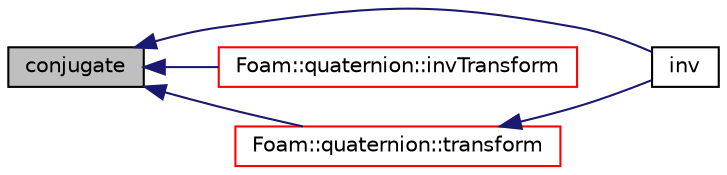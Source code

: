 digraph "conjugate"
{
  bgcolor="transparent";
  edge [fontname="Helvetica",fontsize="10",labelfontname="Helvetica",labelfontsize="10"];
  node [fontname="Helvetica",fontsize="10",shape=record];
  rankdir="LR";
  Node1 [label="conjugate",height=0.2,width=0.4,color="black", fillcolor="grey75", style="filled", fontcolor="black"];
  Node1 -> Node2 [dir="back",color="midnightblue",fontsize="10",style="solid",fontname="Helvetica"];
  Node2 [label="inv",height=0.2,width=0.4,color="black",URL="$a10936.html#a29454029112b143685743f62e092cd02",tooltip="Return the inverse of the given septernion. "];
  Node1 -> Node3 [dir="back",color="midnightblue",fontsize="10",style="solid",fontname="Helvetica"];
  Node3 [label="Foam::quaternion::invTransform",height=0.2,width=0.4,color="red",URL="$a02109.html#a4b530647c61db4dccacd8949ba0fcbc9",tooltip="Rotate the given vector anti-clockwise. "];
  Node1 -> Node4 [dir="back",color="midnightblue",fontsize="10",style="solid",fontname="Helvetica"];
  Node4 [label="Foam::quaternion::transform",height=0.2,width=0.4,color="red",URL="$a02109.html#aa124adf13fa9af829f0bde68149cf4c3",tooltip="Rotate the given vector. "];
  Node4 -> Node2 [dir="back",color="midnightblue",fontsize="10",style="solid",fontname="Helvetica"];
}

